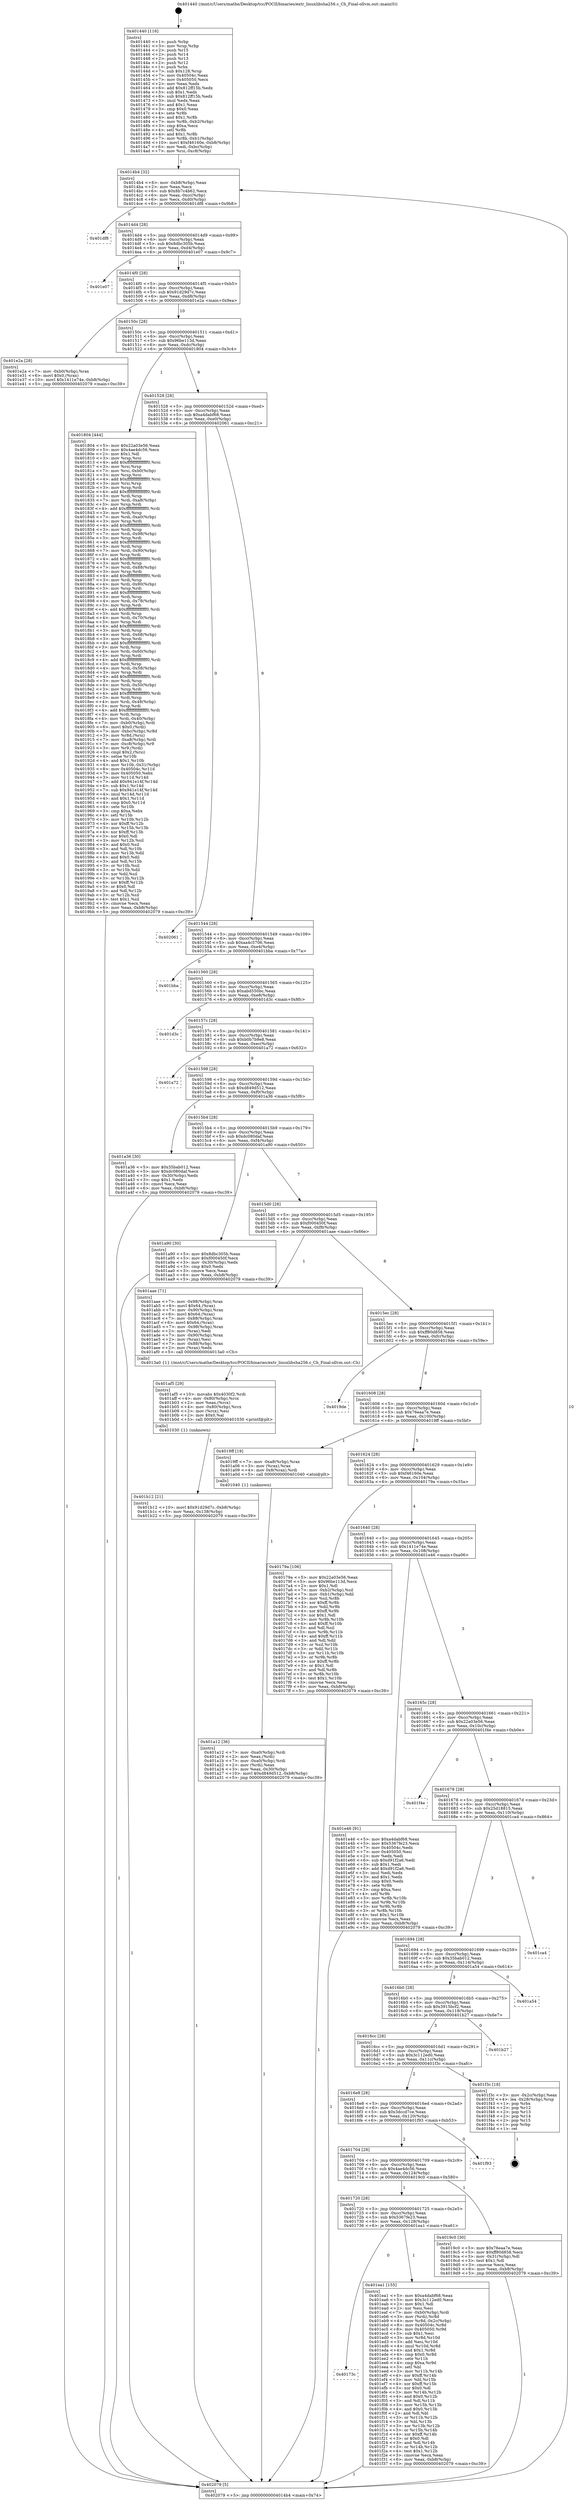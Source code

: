 digraph "0x401440" {
  label = "0x401440 (/mnt/c/Users/mathe/Desktop/tcc/POCII/binaries/extr_linuxlibsha256.c_Ch_Final-ollvm.out::main(0))"
  labelloc = "t"
  node[shape=record]

  Entry [label="",width=0.3,height=0.3,shape=circle,fillcolor=black,style=filled]
  "0x4014b4" [label="{
     0x4014b4 [32]\l
     | [instrs]\l
     &nbsp;&nbsp;0x4014b4 \<+6\>: mov -0xb8(%rbp),%eax\l
     &nbsp;&nbsp;0x4014ba \<+2\>: mov %eax,%ecx\l
     &nbsp;&nbsp;0x4014bc \<+6\>: sub $0x8b7c4b62,%ecx\l
     &nbsp;&nbsp;0x4014c2 \<+6\>: mov %eax,-0xcc(%rbp)\l
     &nbsp;&nbsp;0x4014c8 \<+6\>: mov %ecx,-0xd0(%rbp)\l
     &nbsp;&nbsp;0x4014ce \<+6\>: je 0000000000401df8 \<main+0x9b8\>\l
  }"]
  "0x401df8" [label="{
     0x401df8\l
  }", style=dashed]
  "0x4014d4" [label="{
     0x4014d4 [28]\l
     | [instrs]\l
     &nbsp;&nbsp;0x4014d4 \<+5\>: jmp 00000000004014d9 \<main+0x99\>\l
     &nbsp;&nbsp;0x4014d9 \<+6\>: mov -0xcc(%rbp),%eax\l
     &nbsp;&nbsp;0x4014df \<+5\>: sub $0x8dbc305b,%eax\l
     &nbsp;&nbsp;0x4014e4 \<+6\>: mov %eax,-0xd4(%rbp)\l
     &nbsp;&nbsp;0x4014ea \<+6\>: je 0000000000401e07 \<main+0x9c7\>\l
  }"]
  Exit [label="",width=0.3,height=0.3,shape=circle,fillcolor=black,style=filled,peripheries=2]
  "0x401e07" [label="{
     0x401e07\l
  }", style=dashed]
  "0x4014f0" [label="{
     0x4014f0 [28]\l
     | [instrs]\l
     &nbsp;&nbsp;0x4014f0 \<+5\>: jmp 00000000004014f5 \<main+0xb5\>\l
     &nbsp;&nbsp;0x4014f5 \<+6\>: mov -0xcc(%rbp),%eax\l
     &nbsp;&nbsp;0x4014fb \<+5\>: sub $0x91d29d7c,%eax\l
     &nbsp;&nbsp;0x401500 \<+6\>: mov %eax,-0xd8(%rbp)\l
     &nbsp;&nbsp;0x401506 \<+6\>: je 0000000000401e2a \<main+0x9ea\>\l
  }"]
  "0x40173c" [label="{
     0x40173c\l
  }", style=dashed]
  "0x401e2a" [label="{
     0x401e2a [28]\l
     | [instrs]\l
     &nbsp;&nbsp;0x401e2a \<+7\>: mov -0xb0(%rbp),%rax\l
     &nbsp;&nbsp;0x401e31 \<+6\>: movl $0x0,(%rax)\l
     &nbsp;&nbsp;0x401e37 \<+10\>: movl $0x1411e74e,-0xb8(%rbp)\l
     &nbsp;&nbsp;0x401e41 \<+5\>: jmp 0000000000402079 \<main+0xc39\>\l
  }"]
  "0x40150c" [label="{
     0x40150c [28]\l
     | [instrs]\l
     &nbsp;&nbsp;0x40150c \<+5\>: jmp 0000000000401511 \<main+0xd1\>\l
     &nbsp;&nbsp;0x401511 \<+6\>: mov -0xcc(%rbp),%eax\l
     &nbsp;&nbsp;0x401517 \<+5\>: sub $0x96be113d,%eax\l
     &nbsp;&nbsp;0x40151c \<+6\>: mov %eax,-0xdc(%rbp)\l
     &nbsp;&nbsp;0x401522 \<+6\>: je 0000000000401804 \<main+0x3c4\>\l
  }"]
  "0x401ea1" [label="{
     0x401ea1 [155]\l
     | [instrs]\l
     &nbsp;&nbsp;0x401ea1 \<+5\>: mov $0xa4dabf68,%eax\l
     &nbsp;&nbsp;0x401ea6 \<+5\>: mov $0x3c112ed0,%ecx\l
     &nbsp;&nbsp;0x401eab \<+2\>: mov $0x1,%dl\l
     &nbsp;&nbsp;0x401ead \<+2\>: xor %esi,%esi\l
     &nbsp;&nbsp;0x401eaf \<+7\>: mov -0xb0(%rbp),%rdi\l
     &nbsp;&nbsp;0x401eb6 \<+3\>: mov (%rdi),%r8d\l
     &nbsp;&nbsp;0x401eb9 \<+4\>: mov %r8d,-0x2c(%rbp)\l
     &nbsp;&nbsp;0x401ebd \<+8\>: mov 0x40504c,%r8d\l
     &nbsp;&nbsp;0x401ec5 \<+8\>: mov 0x405050,%r9d\l
     &nbsp;&nbsp;0x401ecd \<+3\>: sub $0x1,%esi\l
     &nbsp;&nbsp;0x401ed0 \<+3\>: mov %r8d,%r10d\l
     &nbsp;&nbsp;0x401ed3 \<+3\>: add %esi,%r10d\l
     &nbsp;&nbsp;0x401ed6 \<+4\>: imul %r10d,%r8d\l
     &nbsp;&nbsp;0x401eda \<+4\>: and $0x1,%r8d\l
     &nbsp;&nbsp;0x401ede \<+4\>: cmp $0x0,%r8d\l
     &nbsp;&nbsp;0x401ee2 \<+4\>: sete %r11b\l
     &nbsp;&nbsp;0x401ee6 \<+4\>: cmp $0xa,%r9d\l
     &nbsp;&nbsp;0x401eea \<+3\>: setl %bl\l
     &nbsp;&nbsp;0x401eed \<+3\>: mov %r11b,%r14b\l
     &nbsp;&nbsp;0x401ef0 \<+4\>: xor $0xff,%r14b\l
     &nbsp;&nbsp;0x401ef4 \<+3\>: mov %bl,%r15b\l
     &nbsp;&nbsp;0x401ef7 \<+4\>: xor $0xff,%r15b\l
     &nbsp;&nbsp;0x401efb \<+3\>: xor $0x0,%dl\l
     &nbsp;&nbsp;0x401efe \<+3\>: mov %r14b,%r12b\l
     &nbsp;&nbsp;0x401f01 \<+4\>: and $0x0,%r12b\l
     &nbsp;&nbsp;0x401f05 \<+3\>: and %dl,%r11b\l
     &nbsp;&nbsp;0x401f08 \<+3\>: mov %r15b,%r13b\l
     &nbsp;&nbsp;0x401f0b \<+4\>: and $0x0,%r13b\l
     &nbsp;&nbsp;0x401f0f \<+2\>: and %dl,%bl\l
     &nbsp;&nbsp;0x401f11 \<+3\>: or %r11b,%r12b\l
     &nbsp;&nbsp;0x401f14 \<+3\>: or %bl,%r13b\l
     &nbsp;&nbsp;0x401f17 \<+3\>: xor %r13b,%r12b\l
     &nbsp;&nbsp;0x401f1a \<+3\>: or %r15b,%r14b\l
     &nbsp;&nbsp;0x401f1d \<+4\>: xor $0xff,%r14b\l
     &nbsp;&nbsp;0x401f21 \<+3\>: or $0x0,%dl\l
     &nbsp;&nbsp;0x401f24 \<+3\>: and %dl,%r14b\l
     &nbsp;&nbsp;0x401f27 \<+3\>: or %r14b,%r12b\l
     &nbsp;&nbsp;0x401f2a \<+4\>: test $0x1,%r12b\l
     &nbsp;&nbsp;0x401f2e \<+3\>: cmovne %ecx,%eax\l
     &nbsp;&nbsp;0x401f31 \<+6\>: mov %eax,-0xb8(%rbp)\l
     &nbsp;&nbsp;0x401f37 \<+5\>: jmp 0000000000402079 \<main+0xc39\>\l
  }"]
  "0x401804" [label="{
     0x401804 [444]\l
     | [instrs]\l
     &nbsp;&nbsp;0x401804 \<+5\>: mov $0x22a03e56,%eax\l
     &nbsp;&nbsp;0x401809 \<+5\>: mov $0x4ae4dc56,%ecx\l
     &nbsp;&nbsp;0x40180e \<+2\>: mov $0x1,%dl\l
     &nbsp;&nbsp;0x401810 \<+3\>: mov %rsp,%rsi\l
     &nbsp;&nbsp;0x401813 \<+4\>: add $0xfffffffffffffff0,%rsi\l
     &nbsp;&nbsp;0x401817 \<+3\>: mov %rsi,%rsp\l
     &nbsp;&nbsp;0x40181a \<+7\>: mov %rsi,-0xb0(%rbp)\l
     &nbsp;&nbsp;0x401821 \<+3\>: mov %rsp,%rsi\l
     &nbsp;&nbsp;0x401824 \<+4\>: add $0xfffffffffffffff0,%rsi\l
     &nbsp;&nbsp;0x401828 \<+3\>: mov %rsi,%rsp\l
     &nbsp;&nbsp;0x40182b \<+3\>: mov %rsp,%rdi\l
     &nbsp;&nbsp;0x40182e \<+4\>: add $0xfffffffffffffff0,%rdi\l
     &nbsp;&nbsp;0x401832 \<+3\>: mov %rdi,%rsp\l
     &nbsp;&nbsp;0x401835 \<+7\>: mov %rdi,-0xa8(%rbp)\l
     &nbsp;&nbsp;0x40183c \<+3\>: mov %rsp,%rdi\l
     &nbsp;&nbsp;0x40183f \<+4\>: add $0xfffffffffffffff0,%rdi\l
     &nbsp;&nbsp;0x401843 \<+3\>: mov %rdi,%rsp\l
     &nbsp;&nbsp;0x401846 \<+7\>: mov %rdi,-0xa0(%rbp)\l
     &nbsp;&nbsp;0x40184d \<+3\>: mov %rsp,%rdi\l
     &nbsp;&nbsp;0x401850 \<+4\>: add $0xfffffffffffffff0,%rdi\l
     &nbsp;&nbsp;0x401854 \<+3\>: mov %rdi,%rsp\l
     &nbsp;&nbsp;0x401857 \<+7\>: mov %rdi,-0x98(%rbp)\l
     &nbsp;&nbsp;0x40185e \<+3\>: mov %rsp,%rdi\l
     &nbsp;&nbsp;0x401861 \<+4\>: add $0xfffffffffffffff0,%rdi\l
     &nbsp;&nbsp;0x401865 \<+3\>: mov %rdi,%rsp\l
     &nbsp;&nbsp;0x401868 \<+7\>: mov %rdi,-0x90(%rbp)\l
     &nbsp;&nbsp;0x40186f \<+3\>: mov %rsp,%rdi\l
     &nbsp;&nbsp;0x401872 \<+4\>: add $0xfffffffffffffff0,%rdi\l
     &nbsp;&nbsp;0x401876 \<+3\>: mov %rdi,%rsp\l
     &nbsp;&nbsp;0x401879 \<+7\>: mov %rdi,-0x88(%rbp)\l
     &nbsp;&nbsp;0x401880 \<+3\>: mov %rsp,%rdi\l
     &nbsp;&nbsp;0x401883 \<+4\>: add $0xfffffffffffffff0,%rdi\l
     &nbsp;&nbsp;0x401887 \<+3\>: mov %rdi,%rsp\l
     &nbsp;&nbsp;0x40188a \<+4\>: mov %rdi,-0x80(%rbp)\l
     &nbsp;&nbsp;0x40188e \<+3\>: mov %rsp,%rdi\l
     &nbsp;&nbsp;0x401891 \<+4\>: add $0xfffffffffffffff0,%rdi\l
     &nbsp;&nbsp;0x401895 \<+3\>: mov %rdi,%rsp\l
     &nbsp;&nbsp;0x401898 \<+4\>: mov %rdi,-0x78(%rbp)\l
     &nbsp;&nbsp;0x40189c \<+3\>: mov %rsp,%rdi\l
     &nbsp;&nbsp;0x40189f \<+4\>: add $0xfffffffffffffff0,%rdi\l
     &nbsp;&nbsp;0x4018a3 \<+3\>: mov %rdi,%rsp\l
     &nbsp;&nbsp;0x4018a6 \<+4\>: mov %rdi,-0x70(%rbp)\l
     &nbsp;&nbsp;0x4018aa \<+3\>: mov %rsp,%rdi\l
     &nbsp;&nbsp;0x4018ad \<+4\>: add $0xfffffffffffffff0,%rdi\l
     &nbsp;&nbsp;0x4018b1 \<+3\>: mov %rdi,%rsp\l
     &nbsp;&nbsp;0x4018b4 \<+4\>: mov %rdi,-0x68(%rbp)\l
     &nbsp;&nbsp;0x4018b8 \<+3\>: mov %rsp,%rdi\l
     &nbsp;&nbsp;0x4018bb \<+4\>: add $0xfffffffffffffff0,%rdi\l
     &nbsp;&nbsp;0x4018bf \<+3\>: mov %rdi,%rsp\l
     &nbsp;&nbsp;0x4018c2 \<+4\>: mov %rdi,-0x60(%rbp)\l
     &nbsp;&nbsp;0x4018c6 \<+3\>: mov %rsp,%rdi\l
     &nbsp;&nbsp;0x4018c9 \<+4\>: add $0xfffffffffffffff0,%rdi\l
     &nbsp;&nbsp;0x4018cd \<+3\>: mov %rdi,%rsp\l
     &nbsp;&nbsp;0x4018d0 \<+4\>: mov %rdi,-0x58(%rbp)\l
     &nbsp;&nbsp;0x4018d4 \<+3\>: mov %rsp,%rdi\l
     &nbsp;&nbsp;0x4018d7 \<+4\>: add $0xfffffffffffffff0,%rdi\l
     &nbsp;&nbsp;0x4018db \<+3\>: mov %rdi,%rsp\l
     &nbsp;&nbsp;0x4018de \<+4\>: mov %rdi,-0x50(%rbp)\l
     &nbsp;&nbsp;0x4018e2 \<+3\>: mov %rsp,%rdi\l
     &nbsp;&nbsp;0x4018e5 \<+4\>: add $0xfffffffffffffff0,%rdi\l
     &nbsp;&nbsp;0x4018e9 \<+3\>: mov %rdi,%rsp\l
     &nbsp;&nbsp;0x4018ec \<+4\>: mov %rdi,-0x48(%rbp)\l
     &nbsp;&nbsp;0x4018f0 \<+3\>: mov %rsp,%rdi\l
     &nbsp;&nbsp;0x4018f3 \<+4\>: add $0xfffffffffffffff0,%rdi\l
     &nbsp;&nbsp;0x4018f7 \<+3\>: mov %rdi,%rsp\l
     &nbsp;&nbsp;0x4018fa \<+4\>: mov %rdi,-0x40(%rbp)\l
     &nbsp;&nbsp;0x4018fe \<+7\>: mov -0xb0(%rbp),%rdi\l
     &nbsp;&nbsp;0x401905 \<+6\>: movl $0x0,(%rdi)\l
     &nbsp;&nbsp;0x40190b \<+7\>: mov -0xbc(%rbp),%r8d\l
     &nbsp;&nbsp;0x401912 \<+3\>: mov %r8d,(%rsi)\l
     &nbsp;&nbsp;0x401915 \<+7\>: mov -0xa8(%rbp),%rdi\l
     &nbsp;&nbsp;0x40191c \<+7\>: mov -0xc8(%rbp),%r9\l
     &nbsp;&nbsp;0x401923 \<+3\>: mov %r9,(%rdi)\l
     &nbsp;&nbsp;0x401926 \<+3\>: cmpl $0x2,(%rsi)\l
     &nbsp;&nbsp;0x401929 \<+4\>: setne %r10b\l
     &nbsp;&nbsp;0x40192d \<+4\>: and $0x1,%r10b\l
     &nbsp;&nbsp;0x401931 \<+4\>: mov %r10b,-0x31(%rbp)\l
     &nbsp;&nbsp;0x401935 \<+8\>: mov 0x40504c,%r11d\l
     &nbsp;&nbsp;0x40193d \<+7\>: mov 0x405050,%ebx\l
     &nbsp;&nbsp;0x401944 \<+3\>: mov %r11d,%r14d\l
     &nbsp;&nbsp;0x401947 \<+7\>: add $0x941e14f,%r14d\l
     &nbsp;&nbsp;0x40194e \<+4\>: sub $0x1,%r14d\l
     &nbsp;&nbsp;0x401952 \<+7\>: sub $0x941e14f,%r14d\l
     &nbsp;&nbsp;0x401959 \<+4\>: imul %r14d,%r11d\l
     &nbsp;&nbsp;0x40195d \<+4\>: and $0x1,%r11d\l
     &nbsp;&nbsp;0x401961 \<+4\>: cmp $0x0,%r11d\l
     &nbsp;&nbsp;0x401965 \<+4\>: sete %r10b\l
     &nbsp;&nbsp;0x401969 \<+3\>: cmp $0xa,%ebx\l
     &nbsp;&nbsp;0x40196c \<+4\>: setl %r15b\l
     &nbsp;&nbsp;0x401970 \<+3\>: mov %r10b,%r12b\l
     &nbsp;&nbsp;0x401973 \<+4\>: xor $0xff,%r12b\l
     &nbsp;&nbsp;0x401977 \<+3\>: mov %r15b,%r13b\l
     &nbsp;&nbsp;0x40197a \<+4\>: xor $0xff,%r13b\l
     &nbsp;&nbsp;0x40197e \<+3\>: xor $0x0,%dl\l
     &nbsp;&nbsp;0x401981 \<+3\>: mov %r12b,%sil\l
     &nbsp;&nbsp;0x401984 \<+4\>: and $0x0,%sil\l
     &nbsp;&nbsp;0x401988 \<+3\>: and %dl,%r10b\l
     &nbsp;&nbsp;0x40198b \<+3\>: mov %r13b,%dil\l
     &nbsp;&nbsp;0x40198e \<+4\>: and $0x0,%dil\l
     &nbsp;&nbsp;0x401992 \<+3\>: and %dl,%r15b\l
     &nbsp;&nbsp;0x401995 \<+3\>: or %r10b,%sil\l
     &nbsp;&nbsp;0x401998 \<+3\>: or %r15b,%dil\l
     &nbsp;&nbsp;0x40199b \<+3\>: xor %dil,%sil\l
     &nbsp;&nbsp;0x40199e \<+3\>: or %r13b,%r12b\l
     &nbsp;&nbsp;0x4019a1 \<+4\>: xor $0xff,%r12b\l
     &nbsp;&nbsp;0x4019a5 \<+3\>: or $0x0,%dl\l
     &nbsp;&nbsp;0x4019a8 \<+3\>: and %dl,%r12b\l
     &nbsp;&nbsp;0x4019ab \<+3\>: or %r12b,%sil\l
     &nbsp;&nbsp;0x4019ae \<+4\>: test $0x1,%sil\l
     &nbsp;&nbsp;0x4019b2 \<+3\>: cmovne %ecx,%eax\l
     &nbsp;&nbsp;0x4019b5 \<+6\>: mov %eax,-0xb8(%rbp)\l
     &nbsp;&nbsp;0x4019bb \<+5\>: jmp 0000000000402079 \<main+0xc39\>\l
  }"]
  "0x401528" [label="{
     0x401528 [28]\l
     | [instrs]\l
     &nbsp;&nbsp;0x401528 \<+5\>: jmp 000000000040152d \<main+0xed\>\l
     &nbsp;&nbsp;0x40152d \<+6\>: mov -0xcc(%rbp),%eax\l
     &nbsp;&nbsp;0x401533 \<+5\>: sub $0xa4dabf68,%eax\l
     &nbsp;&nbsp;0x401538 \<+6\>: mov %eax,-0xe0(%rbp)\l
     &nbsp;&nbsp;0x40153e \<+6\>: je 0000000000402061 \<main+0xc21\>\l
  }"]
  "0x401b12" [label="{
     0x401b12 [21]\l
     | [instrs]\l
     &nbsp;&nbsp;0x401b12 \<+10\>: movl $0x91d29d7c,-0xb8(%rbp)\l
     &nbsp;&nbsp;0x401b1c \<+6\>: mov %eax,-0x138(%rbp)\l
     &nbsp;&nbsp;0x401b22 \<+5\>: jmp 0000000000402079 \<main+0xc39\>\l
  }"]
  "0x402061" [label="{
     0x402061\l
  }", style=dashed]
  "0x401544" [label="{
     0x401544 [28]\l
     | [instrs]\l
     &nbsp;&nbsp;0x401544 \<+5\>: jmp 0000000000401549 \<main+0x109\>\l
     &nbsp;&nbsp;0x401549 \<+6\>: mov -0xcc(%rbp),%eax\l
     &nbsp;&nbsp;0x40154f \<+5\>: sub $0xaa4c5706,%eax\l
     &nbsp;&nbsp;0x401554 \<+6\>: mov %eax,-0xe4(%rbp)\l
     &nbsp;&nbsp;0x40155a \<+6\>: je 0000000000401bba \<main+0x77a\>\l
  }"]
  "0x401af5" [label="{
     0x401af5 [29]\l
     | [instrs]\l
     &nbsp;&nbsp;0x401af5 \<+10\>: movabs $0x4030f2,%rdi\l
     &nbsp;&nbsp;0x401aff \<+4\>: mov -0x80(%rbp),%rcx\l
     &nbsp;&nbsp;0x401b03 \<+2\>: mov %eax,(%rcx)\l
     &nbsp;&nbsp;0x401b05 \<+4\>: mov -0x80(%rbp),%rcx\l
     &nbsp;&nbsp;0x401b09 \<+2\>: mov (%rcx),%esi\l
     &nbsp;&nbsp;0x401b0b \<+2\>: mov $0x0,%al\l
     &nbsp;&nbsp;0x401b0d \<+5\>: call 0000000000401030 \<printf@plt\>\l
     | [calls]\l
     &nbsp;&nbsp;0x401030 \{1\} (unknown)\l
  }"]
  "0x401bba" [label="{
     0x401bba\l
  }", style=dashed]
  "0x401560" [label="{
     0x401560 [28]\l
     | [instrs]\l
     &nbsp;&nbsp;0x401560 \<+5\>: jmp 0000000000401565 \<main+0x125\>\l
     &nbsp;&nbsp;0x401565 \<+6\>: mov -0xcc(%rbp),%eax\l
     &nbsp;&nbsp;0x40156b \<+5\>: sub $0xabd550bc,%eax\l
     &nbsp;&nbsp;0x401570 \<+6\>: mov %eax,-0xe8(%rbp)\l
     &nbsp;&nbsp;0x401576 \<+6\>: je 0000000000401d3c \<main+0x8fc\>\l
  }"]
  "0x401a12" [label="{
     0x401a12 [36]\l
     | [instrs]\l
     &nbsp;&nbsp;0x401a12 \<+7\>: mov -0xa0(%rbp),%rdi\l
     &nbsp;&nbsp;0x401a19 \<+2\>: mov %eax,(%rdi)\l
     &nbsp;&nbsp;0x401a1b \<+7\>: mov -0xa0(%rbp),%rdi\l
     &nbsp;&nbsp;0x401a22 \<+2\>: mov (%rdi),%eax\l
     &nbsp;&nbsp;0x401a24 \<+3\>: mov %eax,-0x30(%rbp)\l
     &nbsp;&nbsp;0x401a27 \<+10\>: movl $0xd849d512,-0xb8(%rbp)\l
     &nbsp;&nbsp;0x401a31 \<+5\>: jmp 0000000000402079 \<main+0xc39\>\l
  }"]
  "0x401d3c" [label="{
     0x401d3c\l
  }", style=dashed]
  "0x40157c" [label="{
     0x40157c [28]\l
     | [instrs]\l
     &nbsp;&nbsp;0x40157c \<+5\>: jmp 0000000000401581 \<main+0x141\>\l
     &nbsp;&nbsp;0x401581 \<+6\>: mov -0xcc(%rbp),%eax\l
     &nbsp;&nbsp;0x401587 \<+5\>: sub $0xb0b7b9e8,%eax\l
     &nbsp;&nbsp;0x40158c \<+6\>: mov %eax,-0xec(%rbp)\l
     &nbsp;&nbsp;0x401592 \<+6\>: je 0000000000401a72 \<main+0x632\>\l
  }"]
  "0x401720" [label="{
     0x401720 [28]\l
     | [instrs]\l
     &nbsp;&nbsp;0x401720 \<+5\>: jmp 0000000000401725 \<main+0x2e5\>\l
     &nbsp;&nbsp;0x401725 \<+6\>: mov -0xcc(%rbp),%eax\l
     &nbsp;&nbsp;0x40172b \<+5\>: sub $0x5367fe23,%eax\l
     &nbsp;&nbsp;0x401730 \<+6\>: mov %eax,-0x128(%rbp)\l
     &nbsp;&nbsp;0x401736 \<+6\>: je 0000000000401ea1 \<main+0xa61\>\l
  }"]
  "0x401a72" [label="{
     0x401a72\l
  }", style=dashed]
  "0x401598" [label="{
     0x401598 [28]\l
     | [instrs]\l
     &nbsp;&nbsp;0x401598 \<+5\>: jmp 000000000040159d \<main+0x15d\>\l
     &nbsp;&nbsp;0x40159d \<+6\>: mov -0xcc(%rbp),%eax\l
     &nbsp;&nbsp;0x4015a3 \<+5\>: sub $0xd849d512,%eax\l
     &nbsp;&nbsp;0x4015a8 \<+6\>: mov %eax,-0xf0(%rbp)\l
     &nbsp;&nbsp;0x4015ae \<+6\>: je 0000000000401a36 \<main+0x5f6\>\l
  }"]
  "0x4019c0" [label="{
     0x4019c0 [30]\l
     | [instrs]\l
     &nbsp;&nbsp;0x4019c0 \<+5\>: mov $0x76eaa7e,%eax\l
     &nbsp;&nbsp;0x4019c5 \<+5\>: mov $0xff80d858,%ecx\l
     &nbsp;&nbsp;0x4019ca \<+3\>: mov -0x31(%rbp),%dl\l
     &nbsp;&nbsp;0x4019cd \<+3\>: test $0x1,%dl\l
     &nbsp;&nbsp;0x4019d0 \<+3\>: cmovne %ecx,%eax\l
     &nbsp;&nbsp;0x4019d3 \<+6\>: mov %eax,-0xb8(%rbp)\l
     &nbsp;&nbsp;0x4019d9 \<+5\>: jmp 0000000000402079 \<main+0xc39\>\l
  }"]
  "0x401a36" [label="{
     0x401a36 [30]\l
     | [instrs]\l
     &nbsp;&nbsp;0x401a36 \<+5\>: mov $0x35bab012,%eax\l
     &nbsp;&nbsp;0x401a3b \<+5\>: mov $0xdc080daf,%ecx\l
     &nbsp;&nbsp;0x401a40 \<+3\>: mov -0x30(%rbp),%edx\l
     &nbsp;&nbsp;0x401a43 \<+3\>: cmp $0x1,%edx\l
     &nbsp;&nbsp;0x401a46 \<+3\>: cmovl %ecx,%eax\l
     &nbsp;&nbsp;0x401a49 \<+6\>: mov %eax,-0xb8(%rbp)\l
     &nbsp;&nbsp;0x401a4f \<+5\>: jmp 0000000000402079 \<main+0xc39\>\l
  }"]
  "0x4015b4" [label="{
     0x4015b4 [28]\l
     | [instrs]\l
     &nbsp;&nbsp;0x4015b4 \<+5\>: jmp 00000000004015b9 \<main+0x179\>\l
     &nbsp;&nbsp;0x4015b9 \<+6\>: mov -0xcc(%rbp),%eax\l
     &nbsp;&nbsp;0x4015bf \<+5\>: sub $0xdc080daf,%eax\l
     &nbsp;&nbsp;0x4015c4 \<+6\>: mov %eax,-0xf4(%rbp)\l
     &nbsp;&nbsp;0x4015ca \<+6\>: je 0000000000401a90 \<main+0x650\>\l
  }"]
  "0x401704" [label="{
     0x401704 [28]\l
     | [instrs]\l
     &nbsp;&nbsp;0x401704 \<+5\>: jmp 0000000000401709 \<main+0x2c9\>\l
     &nbsp;&nbsp;0x401709 \<+6\>: mov -0xcc(%rbp),%eax\l
     &nbsp;&nbsp;0x40170f \<+5\>: sub $0x4ae4dc56,%eax\l
     &nbsp;&nbsp;0x401714 \<+6\>: mov %eax,-0x124(%rbp)\l
     &nbsp;&nbsp;0x40171a \<+6\>: je 00000000004019c0 \<main+0x580\>\l
  }"]
  "0x401a90" [label="{
     0x401a90 [30]\l
     | [instrs]\l
     &nbsp;&nbsp;0x401a90 \<+5\>: mov $0x8dbc305b,%eax\l
     &nbsp;&nbsp;0x401a95 \<+5\>: mov $0xf000450f,%ecx\l
     &nbsp;&nbsp;0x401a9a \<+3\>: mov -0x30(%rbp),%edx\l
     &nbsp;&nbsp;0x401a9d \<+3\>: cmp $0x0,%edx\l
     &nbsp;&nbsp;0x401aa0 \<+3\>: cmove %ecx,%eax\l
     &nbsp;&nbsp;0x401aa3 \<+6\>: mov %eax,-0xb8(%rbp)\l
     &nbsp;&nbsp;0x401aa9 \<+5\>: jmp 0000000000402079 \<main+0xc39\>\l
  }"]
  "0x4015d0" [label="{
     0x4015d0 [28]\l
     | [instrs]\l
     &nbsp;&nbsp;0x4015d0 \<+5\>: jmp 00000000004015d5 \<main+0x195\>\l
     &nbsp;&nbsp;0x4015d5 \<+6\>: mov -0xcc(%rbp),%eax\l
     &nbsp;&nbsp;0x4015db \<+5\>: sub $0xf000450f,%eax\l
     &nbsp;&nbsp;0x4015e0 \<+6\>: mov %eax,-0xf8(%rbp)\l
     &nbsp;&nbsp;0x4015e6 \<+6\>: je 0000000000401aae \<main+0x66e\>\l
  }"]
  "0x401f93" [label="{
     0x401f93\l
  }", style=dashed]
  "0x401aae" [label="{
     0x401aae [71]\l
     | [instrs]\l
     &nbsp;&nbsp;0x401aae \<+7\>: mov -0x98(%rbp),%rax\l
     &nbsp;&nbsp;0x401ab5 \<+6\>: movl $0x64,(%rax)\l
     &nbsp;&nbsp;0x401abb \<+7\>: mov -0x90(%rbp),%rax\l
     &nbsp;&nbsp;0x401ac2 \<+6\>: movl $0x64,(%rax)\l
     &nbsp;&nbsp;0x401ac8 \<+7\>: mov -0x88(%rbp),%rax\l
     &nbsp;&nbsp;0x401acf \<+6\>: movl $0x64,(%rax)\l
     &nbsp;&nbsp;0x401ad5 \<+7\>: mov -0x98(%rbp),%rax\l
     &nbsp;&nbsp;0x401adc \<+2\>: mov (%rax),%edi\l
     &nbsp;&nbsp;0x401ade \<+7\>: mov -0x90(%rbp),%rax\l
     &nbsp;&nbsp;0x401ae5 \<+2\>: mov (%rax),%esi\l
     &nbsp;&nbsp;0x401ae7 \<+7\>: mov -0x88(%rbp),%rax\l
     &nbsp;&nbsp;0x401aee \<+2\>: mov (%rax),%edx\l
     &nbsp;&nbsp;0x401af0 \<+5\>: call 00000000004013a0 \<Ch\>\l
     | [calls]\l
     &nbsp;&nbsp;0x4013a0 \{1\} (/mnt/c/Users/mathe/Desktop/tcc/POCII/binaries/extr_linuxlibsha256.c_Ch_Final-ollvm.out::Ch)\l
  }"]
  "0x4015ec" [label="{
     0x4015ec [28]\l
     | [instrs]\l
     &nbsp;&nbsp;0x4015ec \<+5\>: jmp 00000000004015f1 \<main+0x1b1\>\l
     &nbsp;&nbsp;0x4015f1 \<+6\>: mov -0xcc(%rbp),%eax\l
     &nbsp;&nbsp;0x4015f7 \<+5\>: sub $0xff80d858,%eax\l
     &nbsp;&nbsp;0x4015fc \<+6\>: mov %eax,-0xfc(%rbp)\l
     &nbsp;&nbsp;0x401602 \<+6\>: je 00000000004019de \<main+0x59e\>\l
  }"]
  "0x4016e8" [label="{
     0x4016e8 [28]\l
     | [instrs]\l
     &nbsp;&nbsp;0x4016e8 \<+5\>: jmp 00000000004016ed \<main+0x2ad\>\l
     &nbsp;&nbsp;0x4016ed \<+6\>: mov -0xcc(%rbp),%eax\l
     &nbsp;&nbsp;0x4016f3 \<+5\>: sub $0x3dccd7ce,%eax\l
     &nbsp;&nbsp;0x4016f8 \<+6\>: mov %eax,-0x120(%rbp)\l
     &nbsp;&nbsp;0x4016fe \<+6\>: je 0000000000401f93 \<main+0xb53\>\l
  }"]
  "0x4019de" [label="{
     0x4019de\l
  }", style=dashed]
  "0x401608" [label="{
     0x401608 [28]\l
     | [instrs]\l
     &nbsp;&nbsp;0x401608 \<+5\>: jmp 000000000040160d \<main+0x1cd\>\l
     &nbsp;&nbsp;0x40160d \<+6\>: mov -0xcc(%rbp),%eax\l
     &nbsp;&nbsp;0x401613 \<+5\>: sub $0x76eaa7e,%eax\l
     &nbsp;&nbsp;0x401618 \<+6\>: mov %eax,-0x100(%rbp)\l
     &nbsp;&nbsp;0x40161e \<+6\>: je 00000000004019ff \<main+0x5bf\>\l
  }"]
  "0x401f3c" [label="{
     0x401f3c [18]\l
     | [instrs]\l
     &nbsp;&nbsp;0x401f3c \<+3\>: mov -0x2c(%rbp),%eax\l
     &nbsp;&nbsp;0x401f3f \<+4\>: lea -0x28(%rbp),%rsp\l
     &nbsp;&nbsp;0x401f43 \<+1\>: pop %rbx\l
     &nbsp;&nbsp;0x401f44 \<+2\>: pop %r12\l
     &nbsp;&nbsp;0x401f46 \<+2\>: pop %r13\l
     &nbsp;&nbsp;0x401f48 \<+2\>: pop %r14\l
     &nbsp;&nbsp;0x401f4a \<+2\>: pop %r15\l
     &nbsp;&nbsp;0x401f4c \<+1\>: pop %rbp\l
     &nbsp;&nbsp;0x401f4d \<+1\>: ret\l
  }"]
  "0x4019ff" [label="{
     0x4019ff [19]\l
     | [instrs]\l
     &nbsp;&nbsp;0x4019ff \<+7\>: mov -0xa8(%rbp),%rax\l
     &nbsp;&nbsp;0x401a06 \<+3\>: mov (%rax),%rax\l
     &nbsp;&nbsp;0x401a09 \<+4\>: mov 0x8(%rax),%rdi\l
     &nbsp;&nbsp;0x401a0d \<+5\>: call 0000000000401040 \<atoi@plt\>\l
     | [calls]\l
     &nbsp;&nbsp;0x401040 \{1\} (unknown)\l
  }"]
  "0x401624" [label="{
     0x401624 [28]\l
     | [instrs]\l
     &nbsp;&nbsp;0x401624 \<+5\>: jmp 0000000000401629 \<main+0x1e9\>\l
     &nbsp;&nbsp;0x401629 \<+6\>: mov -0xcc(%rbp),%eax\l
     &nbsp;&nbsp;0x40162f \<+5\>: sub $0xf46160e,%eax\l
     &nbsp;&nbsp;0x401634 \<+6\>: mov %eax,-0x104(%rbp)\l
     &nbsp;&nbsp;0x40163a \<+6\>: je 000000000040179a \<main+0x35a\>\l
  }"]
  "0x4016cc" [label="{
     0x4016cc [28]\l
     | [instrs]\l
     &nbsp;&nbsp;0x4016cc \<+5\>: jmp 00000000004016d1 \<main+0x291\>\l
     &nbsp;&nbsp;0x4016d1 \<+6\>: mov -0xcc(%rbp),%eax\l
     &nbsp;&nbsp;0x4016d7 \<+5\>: sub $0x3c112ed0,%eax\l
     &nbsp;&nbsp;0x4016dc \<+6\>: mov %eax,-0x11c(%rbp)\l
     &nbsp;&nbsp;0x4016e2 \<+6\>: je 0000000000401f3c \<main+0xafc\>\l
  }"]
  "0x40179a" [label="{
     0x40179a [106]\l
     | [instrs]\l
     &nbsp;&nbsp;0x40179a \<+5\>: mov $0x22a03e56,%eax\l
     &nbsp;&nbsp;0x40179f \<+5\>: mov $0x96be113d,%ecx\l
     &nbsp;&nbsp;0x4017a4 \<+2\>: mov $0x1,%dl\l
     &nbsp;&nbsp;0x4017a6 \<+7\>: mov -0xb2(%rbp),%sil\l
     &nbsp;&nbsp;0x4017ad \<+7\>: mov -0xb1(%rbp),%dil\l
     &nbsp;&nbsp;0x4017b4 \<+3\>: mov %sil,%r8b\l
     &nbsp;&nbsp;0x4017b7 \<+4\>: xor $0xff,%r8b\l
     &nbsp;&nbsp;0x4017bb \<+3\>: mov %dil,%r9b\l
     &nbsp;&nbsp;0x4017be \<+4\>: xor $0xff,%r9b\l
     &nbsp;&nbsp;0x4017c2 \<+3\>: xor $0x1,%dl\l
     &nbsp;&nbsp;0x4017c5 \<+3\>: mov %r8b,%r10b\l
     &nbsp;&nbsp;0x4017c8 \<+4\>: and $0xff,%r10b\l
     &nbsp;&nbsp;0x4017cc \<+3\>: and %dl,%sil\l
     &nbsp;&nbsp;0x4017cf \<+3\>: mov %r9b,%r11b\l
     &nbsp;&nbsp;0x4017d2 \<+4\>: and $0xff,%r11b\l
     &nbsp;&nbsp;0x4017d6 \<+3\>: and %dl,%dil\l
     &nbsp;&nbsp;0x4017d9 \<+3\>: or %sil,%r10b\l
     &nbsp;&nbsp;0x4017dc \<+3\>: or %dil,%r11b\l
     &nbsp;&nbsp;0x4017df \<+3\>: xor %r11b,%r10b\l
     &nbsp;&nbsp;0x4017e2 \<+3\>: or %r9b,%r8b\l
     &nbsp;&nbsp;0x4017e5 \<+4\>: xor $0xff,%r8b\l
     &nbsp;&nbsp;0x4017e9 \<+3\>: or $0x1,%dl\l
     &nbsp;&nbsp;0x4017ec \<+3\>: and %dl,%r8b\l
     &nbsp;&nbsp;0x4017ef \<+3\>: or %r8b,%r10b\l
     &nbsp;&nbsp;0x4017f2 \<+4\>: test $0x1,%r10b\l
     &nbsp;&nbsp;0x4017f6 \<+3\>: cmovne %ecx,%eax\l
     &nbsp;&nbsp;0x4017f9 \<+6\>: mov %eax,-0xb8(%rbp)\l
     &nbsp;&nbsp;0x4017ff \<+5\>: jmp 0000000000402079 \<main+0xc39\>\l
  }"]
  "0x401640" [label="{
     0x401640 [28]\l
     | [instrs]\l
     &nbsp;&nbsp;0x401640 \<+5\>: jmp 0000000000401645 \<main+0x205\>\l
     &nbsp;&nbsp;0x401645 \<+6\>: mov -0xcc(%rbp),%eax\l
     &nbsp;&nbsp;0x40164b \<+5\>: sub $0x1411e74e,%eax\l
     &nbsp;&nbsp;0x401650 \<+6\>: mov %eax,-0x108(%rbp)\l
     &nbsp;&nbsp;0x401656 \<+6\>: je 0000000000401e46 \<main+0xa06\>\l
  }"]
  "0x402079" [label="{
     0x402079 [5]\l
     | [instrs]\l
     &nbsp;&nbsp;0x402079 \<+5\>: jmp 00000000004014b4 \<main+0x74\>\l
  }"]
  "0x401440" [label="{
     0x401440 [116]\l
     | [instrs]\l
     &nbsp;&nbsp;0x401440 \<+1\>: push %rbp\l
     &nbsp;&nbsp;0x401441 \<+3\>: mov %rsp,%rbp\l
     &nbsp;&nbsp;0x401444 \<+2\>: push %r15\l
     &nbsp;&nbsp;0x401446 \<+2\>: push %r14\l
     &nbsp;&nbsp;0x401448 \<+2\>: push %r13\l
     &nbsp;&nbsp;0x40144a \<+2\>: push %r12\l
     &nbsp;&nbsp;0x40144c \<+1\>: push %rbx\l
     &nbsp;&nbsp;0x40144d \<+7\>: sub $0x128,%rsp\l
     &nbsp;&nbsp;0x401454 \<+7\>: mov 0x40504c,%eax\l
     &nbsp;&nbsp;0x40145b \<+7\>: mov 0x405050,%ecx\l
     &nbsp;&nbsp;0x401462 \<+2\>: mov %eax,%edx\l
     &nbsp;&nbsp;0x401464 \<+6\>: add $0x812ff15b,%edx\l
     &nbsp;&nbsp;0x40146a \<+3\>: sub $0x1,%edx\l
     &nbsp;&nbsp;0x40146d \<+6\>: sub $0x812ff15b,%edx\l
     &nbsp;&nbsp;0x401473 \<+3\>: imul %edx,%eax\l
     &nbsp;&nbsp;0x401476 \<+3\>: and $0x1,%eax\l
     &nbsp;&nbsp;0x401479 \<+3\>: cmp $0x0,%eax\l
     &nbsp;&nbsp;0x40147c \<+4\>: sete %r8b\l
     &nbsp;&nbsp;0x401480 \<+4\>: and $0x1,%r8b\l
     &nbsp;&nbsp;0x401484 \<+7\>: mov %r8b,-0xb2(%rbp)\l
     &nbsp;&nbsp;0x40148b \<+3\>: cmp $0xa,%ecx\l
     &nbsp;&nbsp;0x40148e \<+4\>: setl %r8b\l
     &nbsp;&nbsp;0x401492 \<+4\>: and $0x1,%r8b\l
     &nbsp;&nbsp;0x401496 \<+7\>: mov %r8b,-0xb1(%rbp)\l
     &nbsp;&nbsp;0x40149d \<+10\>: movl $0xf46160e,-0xb8(%rbp)\l
     &nbsp;&nbsp;0x4014a7 \<+6\>: mov %edi,-0xbc(%rbp)\l
     &nbsp;&nbsp;0x4014ad \<+7\>: mov %rsi,-0xc8(%rbp)\l
  }"]
  "0x401b27" [label="{
     0x401b27\l
  }", style=dashed]
  "0x4016b0" [label="{
     0x4016b0 [28]\l
     | [instrs]\l
     &nbsp;&nbsp;0x4016b0 \<+5\>: jmp 00000000004016b5 \<main+0x275\>\l
     &nbsp;&nbsp;0x4016b5 \<+6\>: mov -0xcc(%rbp),%eax\l
     &nbsp;&nbsp;0x4016bb \<+5\>: sub $0x3915bcf2,%eax\l
     &nbsp;&nbsp;0x4016c0 \<+6\>: mov %eax,-0x118(%rbp)\l
     &nbsp;&nbsp;0x4016c6 \<+6\>: je 0000000000401b27 \<main+0x6e7\>\l
  }"]
  "0x401e46" [label="{
     0x401e46 [91]\l
     | [instrs]\l
     &nbsp;&nbsp;0x401e46 \<+5\>: mov $0xa4dabf68,%eax\l
     &nbsp;&nbsp;0x401e4b \<+5\>: mov $0x5367fe23,%ecx\l
     &nbsp;&nbsp;0x401e50 \<+7\>: mov 0x40504c,%edx\l
     &nbsp;&nbsp;0x401e57 \<+7\>: mov 0x405050,%esi\l
     &nbsp;&nbsp;0x401e5e \<+2\>: mov %edx,%edi\l
     &nbsp;&nbsp;0x401e60 \<+6\>: sub $0xd91f2a6,%edi\l
     &nbsp;&nbsp;0x401e66 \<+3\>: sub $0x1,%edi\l
     &nbsp;&nbsp;0x401e69 \<+6\>: add $0xd91f2a6,%edi\l
     &nbsp;&nbsp;0x401e6f \<+3\>: imul %edi,%edx\l
     &nbsp;&nbsp;0x401e72 \<+3\>: and $0x1,%edx\l
     &nbsp;&nbsp;0x401e75 \<+3\>: cmp $0x0,%edx\l
     &nbsp;&nbsp;0x401e78 \<+4\>: sete %r8b\l
     &nbsp;&nbsp;0x401e7c \<+3\>: cmp $0xa,%esi\l
     &nbsp;&nbsp;0x401e7f \<+4\>: setl %r9b\l
     &nbsp;&nbsp;0x401e83 \<+3\>: mov %r8b,%r10b\l
     &nbsp;&nbsp;0x401e86 \<+3\>: and %r9b,%r10b\l
     &nbsp;&nbsp;0x401e89 \<+3\>: xor %r9b,%r8b\l
     &nbsp;&nbsp;0x401e8c \<+3\>: or %r8b,%r10b\l
     &nbsp;&nbsp;0x401e8f \<+4\>: test $0x1,%r10b\l
     &nbsp;&nbsp;0x401e93 \<+3\>: cmovne %ecx,%eax\l
     &nbsp;&nbsp;0x401e96 \<+6\>: mov %eax,-0xb8(%rbp)\l
     &nbsp;&nbsp;0x401e9c \<+5\>: jmp 0000000000402079 \<main+0xc39\>\l
  }"]
  "0x40165c" [label="{
     0x40165c [28]\l
     | [instrs]\l
     &nbsp;&nbsp;0x40165c \<+5\>: jmp 0000000000401661 \<main+0x221\>\l
     &nbsp;&nbsp;0x401661 \<+6\>: mov -0xcc(%rbp),%eax\l
     &nbsp;&nbsp;0x401667 \<+5\>: sub $0x22a03e56,%eax\l
     &nbsp;&nbsp;0x40166c \<+6\>: mov %eax,-0x10c(%rbp)\l
     &nbsp;&nbsp;0x401672 \<+6\>: je 0000000000401f4e \<main+0xb0e\>\l
  }"]
  "0x401a54" [label="{
     0x401a54\l
  }", style=dashed]
  "0x401f4e" [label="{
     0x401f4e\l
  }", style=dashed]
  "0x401678" [label="{
     0x401678 [28]\l
     | [instrs]\l
     &nbsp;&nbsp;0x401678 \<+5\>: jmp 000000000040167d \<main+0x23d\>\l
     &nbsp;&nbsp;0x40167d \<+6\>: mov -0xcc(%rbp),%eax\l
     &nbsp;&nbsp;0x401683 \<+5\>: sub $0x25d18815,%eax\l
     &nbsp;&nbsp;0x401688 \<+6\>: mov %eax,-0x110(%rbp)\l
     &nbsp;&nbsp;0x40168e \<+6\>: je 0000000000401ca4 \<main+0x864\>\l
  }"]
  "0x401694" [label="{
     0x401694 [28]\l
     | [instrs]\l
     &nbsp;&nbsp;0x401694 \<+5\>: jmp 0000000000401699 \<main+0x259\>\l
     &nbsp;&nbsp;0x401699 \<+6\>: mov -0xcc(%rbp),%eax\l
     &nbsp;&nbsp;0x40169f \<+5\>: sub $0x35bab012,%eax\l
     &nbsp;&nbsp;0x4016a4 \<+6\>: mov %eax,-0x114(%rbp)\l
     &nbsp;&nbsp;0x4016aa \<+6\>: je 0000000000401a54 \<main+0x614\>\l
  }"]
  "0x401ca4" [label="{
     0x401ca4\l
  }", style=dashed]
  Entry -> "0x401440" [label=" 1"]
  "0x4014b4" -> "0x401df8" [label=" 0"]
  "0x4014b4" -> "0x4014d4" [label=" 11"]
  "0x401f3c" -> Exit [label=" 1"]
  "0x4014d4" -> "0x401e07" [label=" 0"]
  "0x4014d4" -> "0x4014f0" [label=" 11"]
  "0x401ea1" -> "0x402079" [label=" 1"]
  "0x4014f0" -> "0x401e2a" [label=" 1"]
  "0x4014f0" -> "0x40150c" [label=" 10"]
  "0x401720" -> "0x40173c" [label=" 0"]
  "0x40150c" -> "0x401804" [label=" 1"]
  "0x40150c" -> "0x401528" [label=" 9"]
  "0x401720" -> "0x401ea1" [label=" 1"]
  "0x401528" -> "0x402061" [label=" 0"]
  "0x401528" -> "0x401544" [label=" 9"]
  "0x401e46" -> "0x402079" [label=" 1"]
  "0x401544" -> "0x401bba" [label=" 0"]
  "0x401544" -> "0x401560" [label=" 9"]
  "0x401e2a" -> "0x402079" [label=" 1"]
  "0x401560" -> "0x401d3c" [label=" 0"]
  "0x401560" -> "0x40157c" [label=" 9"]
  "0x401b12" -> "0x402079" [label=" 1"]
  "0x40157c" -> "0x401a72" [label=" 0"]
  "0x40157c" -> "0x401598" [label=" 9"]
  "0x401af5" -> "0x401b12" [label=" 1"]
  "0x401598" -> "0x401a36" [label=" 1"]
  "0x401598" -> "0x4015b4" [label=" 8"]
  "0x401aae" -> "0x401af5" [label=" 1"]
  "0x4015b4" -> "0x401a90" [label=" 1"]
  "0x4015b4" -> "0x4015d0" [label=" 7"]
  "0x401a36" -> "0x402079" [label=" 1"]
  "0x4015d0" -> "0x401aae" [label=" 1"]
  "0x4015d0" -> "0x4015ec" [label=" 6"]
  "0x401a12" -> "0x402079" [label=" 1"]
  "0x4015ec" -> "0x4019de" [label=" 0"]
  "0x4015ec" -> "0x401608" [label=" 6"]
  "0x4019c0" -> "0x402079" [label=" 1"]
  "0x401608" -> "0x4019ff" [label=" 1"]
  "0x401608" -> "0x401624" [label=" 5"]
  "0x401704" -> "0x401720" [label=" 1"]
  "0x401624" -> "0x40179a" [label=" 1"]
  "0x401624" -> "0x401640" [label=" 4"]
  "0x40179a" -> "0x402079" [label=" 1"]
  "0x401440" -> "0x4014b4" [label=" 1"]
  "0x402079" -> "0x4014b4" [label=" 10"]
  "0x401a90" -> "0x402079" [label=" 1"]
  "0x401804" -> "0x402079" [label=" 1"]
  "0x4016e8" -> "0x401704" [label=" 2"]
  "0x401640" -> "0x401e46" [label=" 1"]
  "0x401640" -> "0x40165c" [label=" 3"]
  "0x4019ff" -> "0x401a12" [label=" 1"]
  "0x40165c" -> "0x401f4e" [label=" 0"]
  "0x40165c" -> "0x401678" [label=" 3"]
  "0x4016cc" -> "0x4016e8" [label=" 2"]
  "0x401678" -> "0x401ca4" [label=" 0"]
  "0x401678" -> "0x401694" [label=" 3"]
  "0x4016cc" -> "0x401f3c" [label=" 1"]
  "0x401694" -> "0x401a54" [label=" 0"]
  "0x401694" -> "0x4016b0" [label=" 3"]
  "0x4016e8" -> "0x401f93" [label=" 0"]
  "0x4016b0" -> "0x401b27" [label=" 0"]
  "0x4016b0" -> "0x4016cc" [label=" 3"]
  "0x401704" -> "0x4019c0" [label=" 1"]
}
